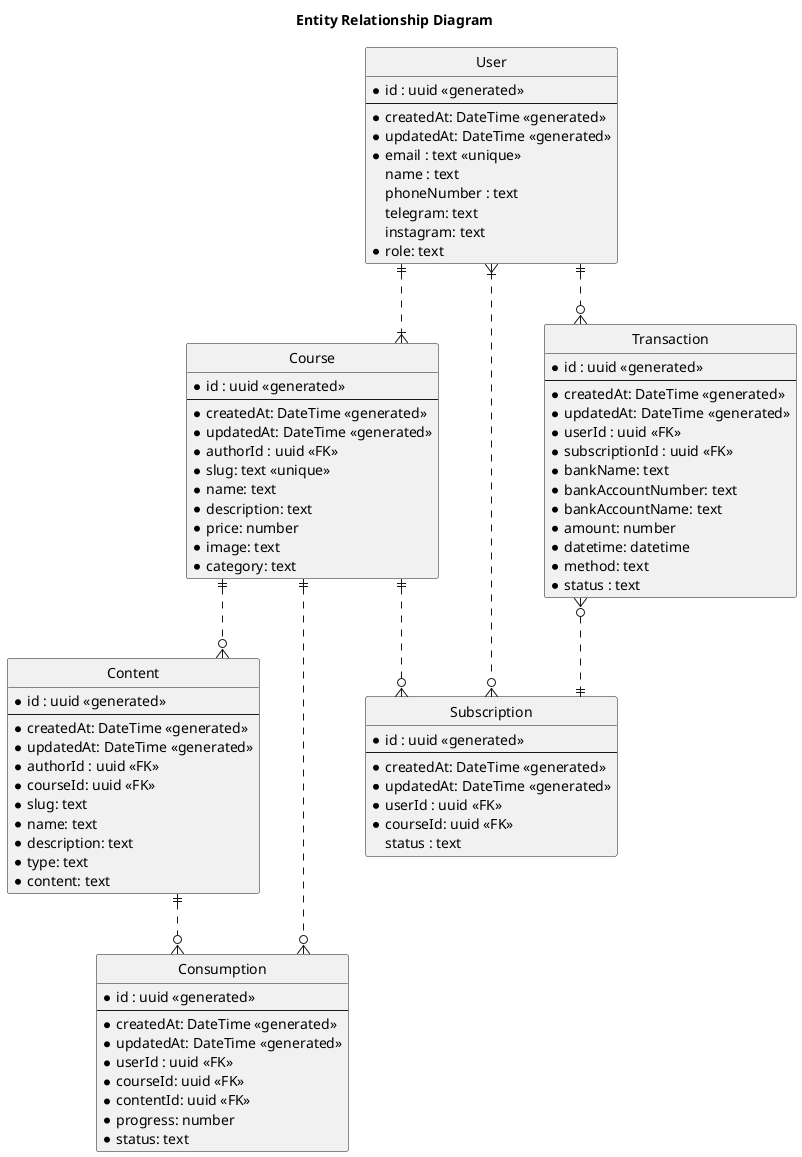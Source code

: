 @startuml "Entity Relationship Diagram"
title Entity Relationship Diagram

' hide the spot
hide circle

' avoid problems with angled crows feet
skinparam linetype ortho

entity "User" as user {
  *id : uuid <<generated>>
  --
  *createdAt: DateTime <<generated>>
  *updatedAt: DateTime <<generated>>
  *email : text <<unique>>
  name : text
  phoneNumber : text
  telegram: text
  instagram: text
  *role: text
}

entity "Course" as course {
  *id : uuid <<generated>>
  --
  *createdAt: DateTime <<generated>>
  *updatedAt: DateTime <<generated>>
  *authorId : uuid <<FK>>
  *slug: text <<unique>>
  *name: text
  *description: text
  *price: number
  *image: text
  *category: text
}

entity "Content" as content {
  *id : uuid <<generated>>
  --
  *createdAt: DateTime <<generated>>
  *updatedAt: DateTime <<generated>>
  *authorId : uuid <<FK>>
  *courseId: uuid <<FK>>
  *slug: text
  *name: text
  *description: text
  *type: text
  *content: text
}

entity "Consumption" as consumption {
  *id : uuid <<generated>>
  --
  *createdAt: DateTime <<generated>>
  *updatedAt: DateTime <<generated>>
  *userId : uuid <<FK>>
  *courseId: uuid <<FK>>
  *contentId: uuid <<FK>>
  *progress: number
  *status: text
}

entity "Subscription" as subscription {
  *id : uuid <<generated>>
  --
  *createdAt: DateTime <<generated>>
  *updatedAt: DateTime <<generated>>
  *userId : uuid <<FK>>
  *courseId: uuid <<FK>>
  status : text
}

entity "Transaction" as transaction {
  *id : uuid <<generated>>
  --
  *createdAt: DateTime <<generated>>
  *updatedAt: DateTime <<generated>>
  *userId : uuid <<FK>>
  *subscriptionId : uuid <<FK>>
  *bankName: text
  *bankAccountNumber: text
  *bankAccountName: text
  *amount: number
  *datetime: datetime
  *method: text
  *status : text
}

user ||..|{ course
user }|.-o{ subscription
course ||..o{ subscription
course ||..o{ content
content ||..o{ consumption
course ||..o{ consumption
transaction }o..||subscription
user ||..o{ transaction
@enduml

